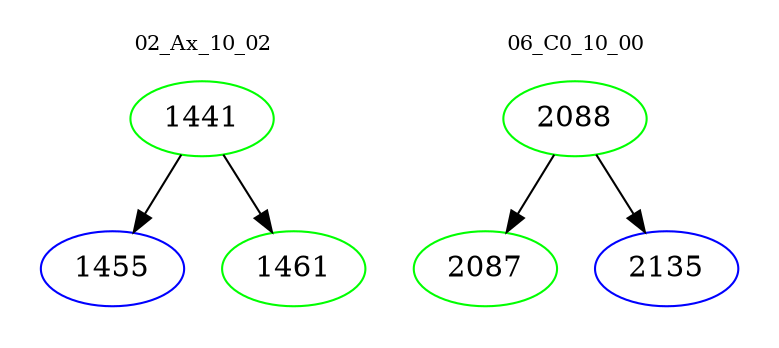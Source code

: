 digraph{
subgraph cluster_0 {
color = white
label = "02_Ax_10_02";
fontsize=10;
T0_1441 [label="1441", color="green"]
T0_1441 -> T0_1455 [color="black"]
T0_1455 [label="1455", color="blue"]
T0_1441 -> T0_1461 [color="black"]
T0_1461 [label="1461", color="green"]
}
subgraph cluster_1 {
color = white
label = "06_C0_10_00";
fontsize=10;
T1_2088 [label="2088", color="green"]
T1_2088 -> T1_2087 [color="black"]
T1_2087 [label="2087", color="green"]
T1_2088 -> T1_2135 [color="black"]
T1_2135 [label="2135", color="blue"]
}
}
